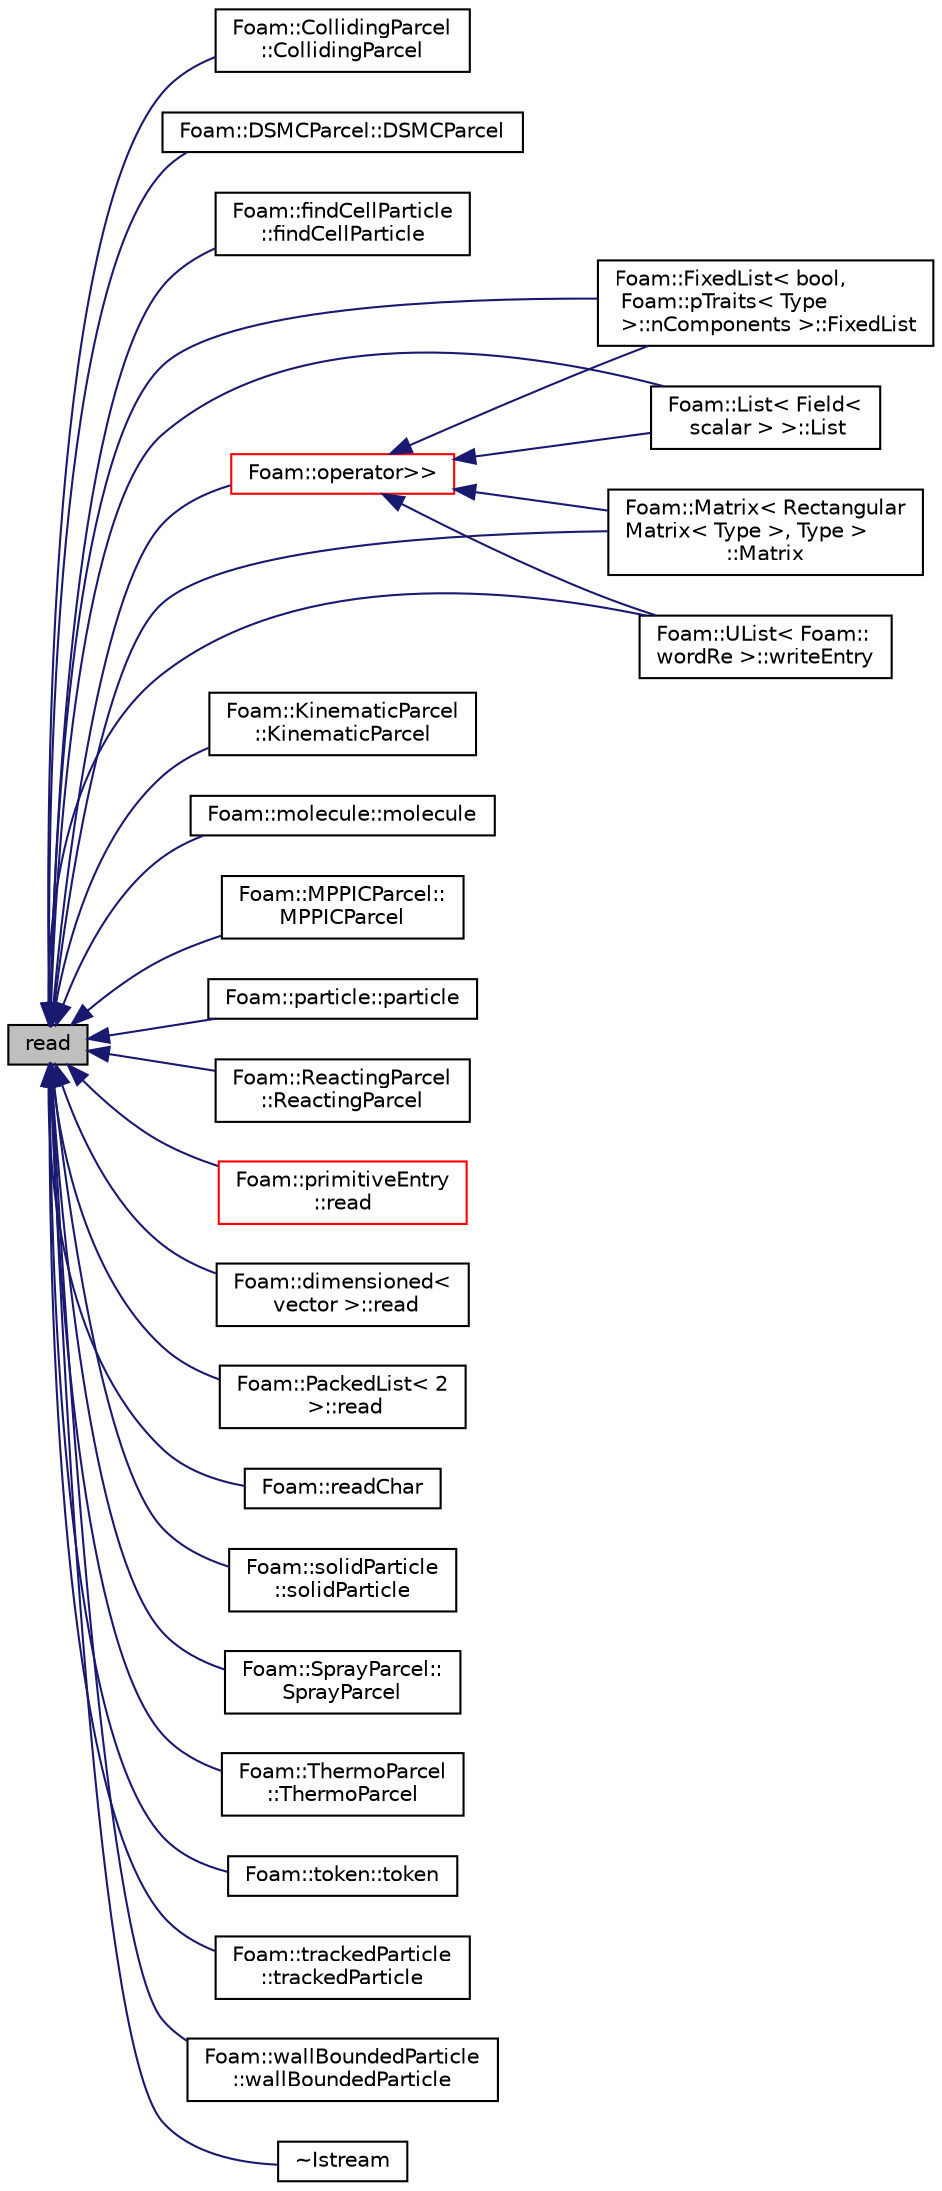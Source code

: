 digraph "read"
{
  bgcolor="transparent";
  edge [fontname="Helvetica",fontsize="10",labelfontname="Helvetica",labelfontsize="10"];
  node [fontname="Helvetica",fontsize="10",shape=record];
  rankdir="LR";
  Node258 [label="read",height=0.2,width=0.4,color="black", fillcolor="grey75", style="filled", fontcolor="black"];
  Node258 -> Node259 [dir="back",color="midnightblue",fontsize="10",style="solid",fontname="Helvetica"];
  Node259 [label="Foam::CollidingParcel\l::CollidingParcel",height=0.2,width=0.4,color="black",URL="$a24981.html#a6fc1396e4f0f7c8e5b15e2d9321eddeb",tooltip="Construct from Istream. "];
  Node258 -> Node260 [dir="back",color="midnightblue",fontsize="10",style="solid",fontname="Helvetica"];
  Node260 [label="Foam::DSMCParcel::DSMCParcel",height=0.2,width=0.4,color="black",URL="$a24817.html#a28e924d22196affd67ac681fd87ddec4",tooltip="Construct from Istream. "];
  Node258 -> Node261 [dir="back",color="midnightblue",fontsize="10",style="solid",fontname="Helvetica"];
  Node261 [label="Foam::findCellParticle\l::findCellParticle",height=0.2,width=0.4,color="black",URL="$a24221.html#abd80fc22110bf638f2010120b007bb29",tooltip="Construct from Istream. "];
  Node258 -> Node262 [dir="back",color="midnightblue",fontsize="10",style="solid",fontname="Helvetica"];
  Node262 [label="Foam::FixedList\< bool,\l Foam::pTraits\< Type\l \>::nComponents \>::FixedList",height=0.2,width=0.4,color="black",URL="$a27009.html#a96fc89cc5cd7ef81f0d49bfb25247021",tooltip="Construct from Istream. "];
  Node258 -> Node263 [dir="back",color="midnightblue",fontsize="10",style="solid",fontname="Helvetica"];
  Node263 [label="Foam::KinematicParcel\l::KinematicParcel",height=0.2,width=0.4,color="black",URL="$a25005.html#aadba6bb876f56b3c332b7f76c49c600a",tooltip="Construct from Istream. "];
  Node258 -> Node264 [dir="back",color="midnightblue",fontsize="10",style="solid",fontname="Helvetica"];
  Node264 [label="Foam::List\< Field\<\l scalar \> \>::List",height=0.2,width=0.4,color="black",URL="$a26833.html#a14f9ee6bb196d1f585f55ea49dc15a0c",tooltip="Construct from Istream. "];
  Node258 -> Node265 [dir="back",color="midnightblue",fontsize="10",style="solid",fontname="Helvetica"];
  Node265 [label="Foam::Matrix\< Rectangular\lMatrix\< Type \>, Type \>\l::Matrix",height=0.2,width=0.4,color="black",URL="$a27889.html#aa92976d4353b6683c4f4b1b50a536502",tooltip="Construct from Istream. "];
  Node258 -> Node266 [dir="back",color="midnightblue",fontsize="10",style="solid",fontname="Helvetica"];
  Node266 [label="Foam::molecule::molecule",height=0.2,width=0.4,color="black",URL="$a25521.html#ad9087ff4e729ab59ffa0683d5b5b5e7e",tooltip="Construct from Istream. "];
  Node258 -> Node267 [dir="back",color="midnightblue",fontsize="10",style="solid",fontname="Helvetica"];
  Node267 [label="Foam::MPPICParcel::\lMPPICParcel",height=0.2,width=0.4,color="black",URL="$a25021.html#adf0d7c512cd55f77055d4b43594cbf67",tooltip="Construct from Istream. "];
  Node258 -> Node268 [dir="back",color="midnightblue",fontsize="10",style="solid",fontname="Helvetica"];
  Node268 [label="Foam::operator\>\>",height=0.2,width=0.4,color="red",URL="$a21851.html#a8f820f9741db3f951c0953dbad7db24a"];
  Node268 -> Node262 [dir="back",color="midnightblue",fontsize="10",style="solid",fontname="Helvetica"];
  Node268 -> Node264 [dir="back",color="midnightblue",fontsize="10",style="solid",fontname="Helvetica"];
  Node268 -> Node265 [dir="back",color="midnightblue",fontsize="10",style="solid",fontname="Helvetica"];
  Node268 -> Node307 [dir="back",color="midnightblue",fontsize="10",style="solid",fontname="Helvetica"];
  Node307 [label="Foam::UList\< Foam::\lwordRe \>::writeEntry",height=0.2,width=0.4,color="black",URL="$a26837.html#ab40cda08e1d63badc1dbc7c31005601e",tooltip="Write the UList as a dictionary entry with keyword. "];
  Node258 -> Node308 [dir="back",color="midnightblue",fontsize="10",style="solid",fontname="Helvetica"];
  Node308 [label="Foam::particle::particle",height=0.2,width=0.4,color="black",URL="$a24721.html#ab0a9f83f54de70e33751944e4de5736b",tooltip="Construct from Istream. "];
  Node258 -> Node309 [dir="back",color="midnightblue",fontsize="10",style="solid",fontname="Helvetica"];
  Node309 [label="Foam::ReactingParcel\l::ReactingParcel",height=0.2,width=0.4,color="black",URL="$a25049.html#a428c50f224d33654153d31ec3b3df817",tooltip="Construct from Istream. "];
  Node258 -> Node310 [dir="back",color="midnightblue",fontsize="10",style="solid",fontname="Helvetica"];
  Node310 [label="Foam::primitiveEntry\l::read",height=0.2,width=0.4,color="red",URL="$a27177.html#aec631c08ab1cd21bac04fbc797c9c5fb",tooltip="Read tokens from the given stream. "];
  Node258 -> Node317 [dir="back",color="midnightblue",fontsize="10",style="solid",fontname="Helvetica"];
  Node317 [label="Foam::dimensioned\<\l vector \>::read",height=0.2,width=0.4,color="black",URL="$a27473.html#a2b7b1780c55a62a7550725343bff77ba",tooltip="Read value from stream and units from dictionary. "];
  Node258 -> Node318 [dir="back",color="midnightblue",fontsize="10",style="solid",fontname="Helvetica"];
  Node318 [label="Foam::PackedList\< 2\l \>::read",height=0.2,width=0.4,color="black",URL="$a27053.html#a223c472410515286cf5050b0b7b37396",tooltip="Clear list and read from stream. "];
  Node258 -> Node319 [dir="back",color="midnightblue",fontsize="10",style="solid",fontname="Helvetica"];
  Node319 [label="Foam::readChar",height=0.2,width=0.4,color="black",URL="$a21851.html#ab9895f9795e67f9684525c9974fb5595"];
  Node258 -> Node320 [dir="back",color="midnightblue",fontsize="10",style="solid",fontname="Helvetica"];
  Node320 [label="Foam::solidParticle\l::solidParticle",height=0.2,width=0.4,color="black",URL="$a25633.html#a87651f0de8288f57d14b14dc048fd6aa",tooltip="Construct from Istream. "];
  Node258 -> Node321 [dir="back",color="midnightblue",fontsize="10",style="solid",fontname="Helvetica"];
  Node321 [label="Foam::SprayParcel::\lSprayParcel",height=0.2,width=0.4,color="black",URL="$a25665.html#a8744c033f51147ea6977d8b456e06f09",tooltip="Construct from Istream. "];
  Node258 -> Node322 [dir="back",color="midnightblue",fontsize="10",style="solid",fontname="Helvetica"];
  Node322 [label="Foam::ThermoParcel\l::ThermoParcel",height=0.2,width=0.4,color="black",URL="$a25065.html#ac9a7d626d5240be7a286542d99fb5edc",tooltip="Construct from Istream. "];
  Node258 -> Node323 [dir="back",color="midnightblue",fontsize="10",style="solid",fontname="Helvetica"];
  Node323 [label="Foam::token::token",height=0.2,width=0.4,color="black",URL="$a27413.html#afed4dcb600d0662ed0fd297ef4b090ab",tooltip="Construct from Istream. "];
  Node258 -> Node324 [dir="back",color="midnightblue",fontsize="10",style="solid",fontname="Helvetica"];
  Node324 [label="Foam::trackedParticle\l::trackedParticle",height=0.2,width=0.4,color="black",URL="$a25929.html#ab8bfc0bc65311556db918eee018a8d07",tooltip="Construct from Istream. "];
  Node258 -> Node325 [dir="back",color="midnightblue",fontsize="10",style="solid",fontname="Helvetica"];
  Node325 [label="Foam::wallBoundedParticle\l::wallBoundedParticle",height=0.2,width=0.4,color="black",URL="$a24305.html#af8f7123e81cc31105c62e5c807bd5b63",tooltip="Construct from Istream. "];
  Node258 -> Node307 [dir="back",color="midnightblue",fontsize="10",style="solid",fontname="Helvetica"];
  Node258 -> Node326 [dir="back",color="midnightblue",fontsize="10",style="solid",fontname="Helvetica"];
  Node326 [label="~Istream",height=0.2,width=0.4,color="black",URL="$a27341.html#a226136d8d835f90dbae0127398f6dbc1",tooltip="Destructor. "];
}
